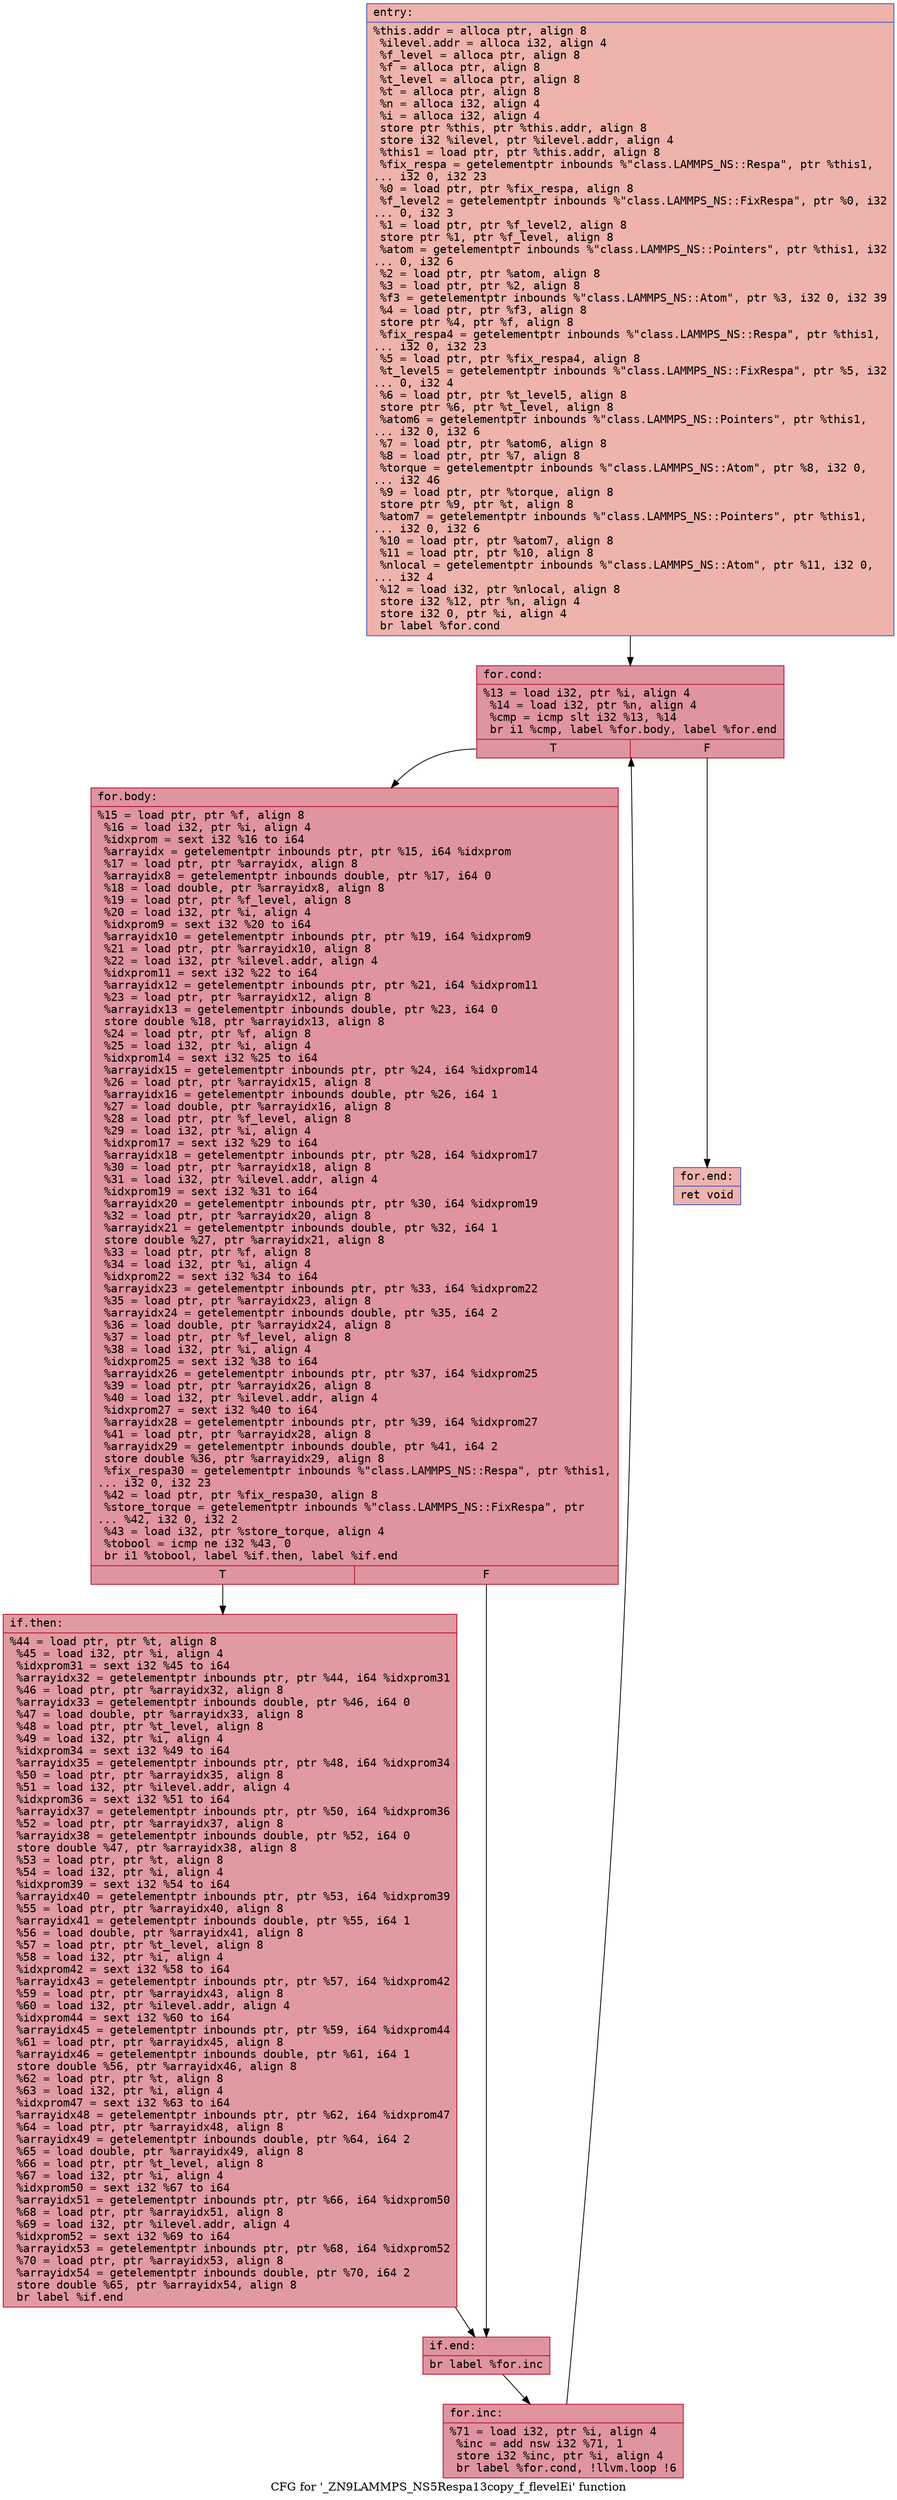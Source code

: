digraph "CFG for '_ZN9LAMMPS_NS5Respa13copy_f_flevelEi' function" {
	label="CFG for '_ZN9LAMMPS_NS5Respa13copy_f_flevelEi' function";

	Node0x55d0c5461120 [shape=record,color="#3d50c3ff", style=filled, fillcolor="#d6524470" fontname="Courier",label="{entry:\l|  %this.addr = alloca ptr, align 8\l  %ilevel.addr = alloca i32, align 4\l  %f_level = alloca ptr, align 8\l  %f = alloca ptr, align 8\l  %t_level = alloca ptr, align 8\l  %t = alloca ptr, align 8\l  %n = alloca i32, align 4\l  %i = alloca i32, align 4\l  store ptr %this, ptr %this.addr, align 8\l  store i32 %ilevel, ptr %ilevel.addr, align 4\l  %this1 = load ptr, ptr %this.addr, align 8\l  %fix_respa = getelementptr inbounds %\"class.LAMMPS_NS::Respa\", ptr %this1,\l... i32 0, i32 23\l  %0 = load ptr, ptr %fix_respa, align 8\l  %f_level2 = getelementptr inbounds %\"class.LAMMPS_NS::FixRespa\", ptr %0, i32\l... 0, i32 3\l  %1 = load ptr, ptr %f_level2, align 8\l  store ptr %1, ptr %f_level, align 8\l  %atom = getelementptr inbounds %\"class.LAMMPS_NS::Pointers\", ptr %this1, i32\l... 0, i32 6\l  %2 = load ptr, ptr %atom, align 8\l  %3 = load ptr, ptr %2, align 8\l  %f3 = getelementptr inbounds %\"class.LAMMPS_NS::Atom\", ptr %3, i32 0, i32 39\l  %4 = load ptr, ptr %f3, align 8\l  store ptr %4, ptr %f, align 8\l  %fix_respa4 = getelementptr inbounds %\"class.LAMMPS_NS::Respa\", ptr %this1,\l... i32 0, i32 23\l  %5 = load ptr, ptr %fix_respa4, align 8\l  %t_level5 = getelementptr inbounds %\"class.LAMMPS_NS::FixRespa\", ptr %5, i32\l... 0, i32 4\l  %6 = load ptr, ptr %t_level5, align 8\l  store ptr %6, ptr %t_level, align 8\l  %atom6 = getelementptr inbounds %\"class.LAMMPS_NS::Pointers\", ptr %this1,\l... i32 0, i32 6\l  %7 = load ptr, ptr %atom6, align 8\l  %8 = load ptr, ptr %7, align 8\l  %torque = getelementptr inbounds %\"class.LAMMPS_NS::Atom\", ptr %8, i32 0,\l... i32 46\l  %9 = load ptr, ptr %torque, align 8\l  store ptr %9, ptr %t, align 8\l  %atom7 = getelementptr inbounds %\"class.LAMMPS_NS::Pointers\", ptr %this1,\l... i32 0, i32 6\l  %10 = load ptr, ptr %atom7, align 8\l  %11 = load ptr, ptr %10, align 8\l  %nlocal = getelementptr inbounds %\"class.LAMMPS_NS::Atom\", ptr %11, i32 0,\l... i32 4\l  %12 = load i32, ptr %nlocal, align 8\l  store i32 %12, ptr %n, align 4\l  store i32 0, ptr %i, align 4\l  br label %for.cond\l}"];
	Node0x55d0c5461120 -> Node0x55d0c5555770[tooltip="entry -> for.cond\nProbability 100.00%" ];
	Node0x55d0c5555770 [shape=record,color="#b70d28ff", style=filled, fillcolor="#b70d2870" fontname="Courier",label="{for.cond:\l|  %13 = load i32, ptr %i, align 4\l  %14 = load i32, ptr %n, align 4\l  %cmp = icmp slt i32 %13, %14\l  br i1 %cmp, label %for.body, label %for.end\l|{<s0>T|<s1>F}}"];
	Node0x55d0c5555770:s0 -> Node0x55d0c5555a10[tooltip="for.cond -> for.body\nProbability 96.88%" ];
	Node0x55d0c5555770:s1 -> Node0x55d0c5554450[tooltip="for.cond -> for.end\nProbability 3.12%" ];
	Node0x55d0c5555a10 [shape=record,color="#b70d28ff", style=filled, fillcolor="#b70d2870" fontname="Courier",label="{for.body:\l|  %15 = load ptr, ptr %f, align 8\l  %16 = load i32, ptr %i, align 4\l  %idxprom = sext i32 %16 to i64\l  %arrayidx = getelementptr inbounds ptr, ptr %15, i64 %idxprom\l  %17 = load ptr, ptr %arrayidx, align 8\l  %arrayidx8 = getelementptr inbounds double, ptr %17, i64 0\l  %18 = load double, ptr %arrayidx8, align 8\l  %19 = load ptr, ptr %f_level, align 8\l  %20 = load i32, ptr %i, align 4\l  %idxprom9 = sext i32 %20 to i64\l  %arrayidx10 = getelementptr inbounds ptr, ptr %19, i64 %idxprom9\l  %21 = load ptr, ptr %arrayidx10, align 8\l  %22 = load i32, ptr %ilevel.addr, align 4\l  %idxprom11 = sext i32 %22 to i64\l  %arrayidx12 = getelementptr inbounds ptr, ptr %21, i64 %idxprom11\l  %23 = load ptr, ptr %arrayidx12, align 8\l  %arrayidx13 = getelementptr inbounds double, ptr %23, i64 0\l  store double %18, ptr %arrayidx13, align 8\l  %24 = load ptr, ptr %f, align 8\l  %25 = load i32, ptr %i, align 4\l  %idxprom14 = sext i32 %25 to i64\l  %arrayidx15 = getelementptr inbounds ptr, ptr %24, i64 %idxprom14\l  %26 = load ptr, ptr %arrayidx15, align 8\l  %arrayidx16 = getelementptr inbounds double, ptr %26, i64 1\l  %27 = load double, ptr %arrayidx16, align 8\l  %28 = load ptr, ptr %f_level, align 8\l  %29 = load i32, ptr %i, align 4\l  %idxprom17 = sext i32 %29 to i64\l  %arrayidx18 = getelementptr inbounds ptr, ptr %28, i64 %idxprom17\l  %30 = load ptr, ptr %arrayidx18, align 8\l  %31 = load i32, ptr %ilevel.addr, align 4\l  %idxprom19 = sext i32 %31 to i64\l  %arrayidx20 = getelementptr inbounds ptr, ptr %30, i64 %idxprom19\l  %32 = load ptr, ptr %arrayidx20, align 8\l  %arrayidx21 = getelementptr inbounds double, ptr %32, i64 1\l  store double %27, ptr %arrayidx21, align 8\l  %33 = load ptr, ptr %f, align 8\l  %34 = load i32, ptr %i, align 4\l  %idxprom22 = sext i32 %34 to i64\l  %arrayidx23 = getelementptr inbounds ptr, ptr %33, i64 %idxprom22\l  %35 = load ptr, ptr %arrayidx23, align 8\l  %arrayidx24 = getelementptr inbounds double, ptr %35, i64 2\l  %36 = load double, ptr %arrayidx24, align 8\l  %37 = load ptr, ptr %f_level, align 8\l  %38 = load i32, ptr %i, align 4\l  %idxprom25 = sext i32 %38 to i64\l  %arrayidx26 = getelementptr inbounds ptr, ptr %37, i64 %idxprom25\l  %39 = load ptr, ptr %arrayidx26, align 8\l  %40 = load i32, ptr %ilevel.addr, align 4\l  %idxprom27 = sext i32 %40 to i64\l  %arrayidx28 = getelementptr inbounds ptr, ptr %39, i64 %idxprom27\l  %41 = load ptr, ptr %arrayidx28, align 8\l  %arrayidx29 = getelementptr inbounds double, ptr %41, i64 2\l  store double %36, ptr %arrayidx29, align 8\l  %fix_respa30 = getelementptr inbounds %\"class.LAMMPS_NS::Respa\", ptr %this1,\l... i32 0, i32 23\l  %42 = load ptr, ptr %fix_respa30, align 8\l  %store_torque = getelementptr inbounds %\"class.LAMMPS_NS::FixRespa\", ptr\l... %42, i32 0, i32 2\l  %43 = load i32, ptr %store_torque, align 4\l  %tobool = icmp ne i32 %43, 0\l  br i1 %tobool, label %if.then, label %if.end\l|{<s0>T|<s1>F}}"];
	Node0x55d0c5555a10:s0 -> Node0x55d0c55584f0[tooltip="for.body -> if.then\nProbability 62.50%" ];
	Node0x55d0c5555a10:s1 -> Node0x55d0c5558560[tooltip="for.body -> if.end\nProbability 37.50%" ];
	Node0x55d0c55584f0 [shape=record,color="#b70d28ff", style=filled, fillcolor="#bb1b2c70" fontname="Courier",label="{if.then:\l|  %44 = load ptr, ptr %t, align 8\l  %45 = load i32, ptr %i, align 4\l  %idxprom31 = sext i32 %45 to i64\l  %arrayidx32 = getelementptr inbounds ptr, ptr %44, i64 %idxprom31\l  %46 = load ptr, ptr %arrayidx32, align 8\l  %arrayidx33 = getelementptr inbounds double, ptr %46, i64 0\l  %47 = load double, ptr %arrayidx33, align 8\l  %48 = load ptr, ptr %t_level, align 8\l  %49 = load i32, ptr %i, align 4\l  %idxprom34 = sext i32 %49 to i64\l  %arrayidx35 = getelementptr inbounds ptr, ptr %48, i64 %idxprom34\l  %50 = load ptr, ptr %arrayidx35, align 8\l  %51 = load i32, ptr %ilevel.addr, align 4\l  %idxprom36 = sext i32 %51 to i64\l  %arrayidx37 = getelementptr inbounds ptr, ptr %50, i64 %idxprom36\l  %52 = load ptr, ptr %arrayidx37, align 8\l  %arrayidx38 = getelementptr inbounds double, ptr %52, i64 0\l  store double %47, ptr %arrayidx38, align 8\l  %53 = load ptr, ptr %t, align 8\l  %54 = load i32, ptr %i, align 4\l  %idxprom39 = sext i32 %54 to i64\l  %arrayidx40 = getelementptr inbounds ptr, ptr %53, i64 %idxprom39\l  %55 = load ptr, ptr %arrayidx40, align 8\l  %arrayidx41 = getelementptr inbounds double, ptr %55, i64 1\l  %56 = load double, ptr %arrayidx41, align 8\l  %57 = load ptr, ptr %t_level, align 8\l  %58 = load i32, ptr %i, align 4\l  %idxprom42 = sext i32 %58 to i64\l  %arrayidx43 = getelementptr inbounds ptr, ptr %57, i64 %idxprom42\l  %59 = load ptr, ptr %arrayidx43, align 8\l  %60 = load i32, ptr %ilevel.addr, align 4\l  %idxprom44 = sext i32 %60 to i64\l  %arrayidx45 = getelementptr inbounds ptr, ptr %59, i64 %idxprom44\l  %61 = load ptr, ptr %arrayidx45, align 8\l  %arrayidx46 = getelementptr inbounds double, ptr %61, i64 1\l  store double %56, ptr %arrayidx46, align 8\l  %62 = load ptr, ptr %t, align 8\l  %63 = load i32, ptr %i, align 4\l  %idxprom47 = sext i32 %63 to i64\l  %arrayidx48 = getelementptr inbounds ptr, ptr %62, i64 %idxprom47\l  %64 = load ptr, ptr %arrayidx48, align 8\l  %arrayidx49 = getelementptr inbounds double, ptr %64, i64 2\l  %65 = load double, ptr %arrayidx49, align 8\l  %66 = load ptr, ptr %t_level, align 8\l  %67 = load i32, ptr %i, align 4\l  %idxprom50 = sext i32 %67 to i64\l  %arrayidx51 = getelementptr inbounds ptr, ptr %66, i64 %idxprom50\l  %68 = load ptr, ptr %arrayidx51, align 8\l  %69 = load i32, ptr %ilevel.addr, align 4\l  %idxprom52 = sext i32 %69 to i64\l  %arrayidx53 = getelementptr inbounds ptr, ptr %68, i64 %idxprom52\l  %70 = load ptr, ptr %arrayidx53, align 8\l  %arrayidx54 = getelementptr inbounds double, ptr %70, i64 2\l  store double %65, ptr %arrayidx54, align 8\l  br label %if.end\l}"];
	Node0x55d0c55584f0 -> Node0x55d0c5558560[tooltip="if.then -> if.end\nProbability 100.00%" ];
	Node0x55d0c5558560 [shape=record,color="#b70d28ff", style=filled, fillcolor="#b70d2870" fontname="Courier",label="{if.end:\l|  br label %for.inc\l}"];
	Node0x55d0c5558560 -> Node0x55d0c555b030[tooltip="if.end -> for.inc\nProbability 100.00%" ];
	Node0x55d0c555b030 [shape=record,color="#b70d28ff", style=filled, fillcolor="#b70d2870" fontname="Courier",label="{for.inc:\l|  %71 = load i32, ptr %i, align 4\l  %inc = add nsw i32 %71, 1\l  store i32 %inc, ptr %i, align 4\l  br label %for.cond, !llvm.loop !6\l}"];
	Node0x55d0c555b030 -> Node0x55d0c5555770[tooltip="for.inc -> for.cond\nProbability 100.00%" ];
	Node0x55d0c5554450 [shape=record,color="#3d50c3ff", style=filled, fillcolor="#d6524470" fontname="Courier",label="{for.end:\l|  ret void\l}"];
}
